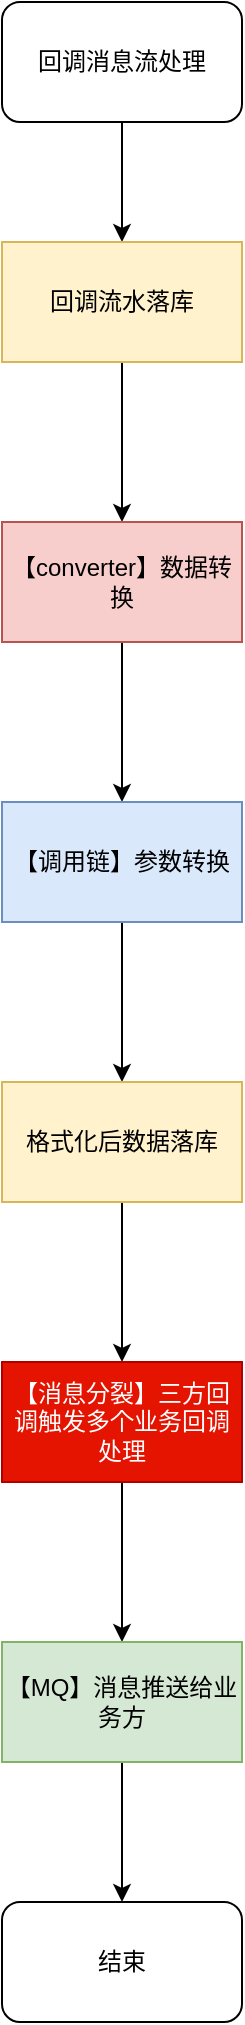 <mxfile version="15.9.1" type="github">
  <diagram id="DorsyRQs4nNyiqoCba-u" name="第 1 页">
    <mxGraphModel dx="946" dy="611" grid="1" gridSize="10" guides="1" tooltips="1" connect="1" arrows="1" fold="1" page="1" pageScale="1" pageWidth="827" pageHeight="1169" math="0" shadow="0">
      <root>
        <mxCell id="0" />
        <mxCell id="1" parent="0" />
        <mxCell id="0lhc6IeuRcLtqRtQlkX6-34" style="edgeStyle=orthogonalEdgeStyle;rounded=0;orthogonalLoop=1;jettySize=auto;html=1;" edge="1" parent="1" source="0lhc6IeuRcLtqRtQlkX6-32" target="0lhc6IeuRcLtqRtQlkX6-33">
          <mxGeometry relative="1" as="geometry" />
        </mxCell>
        <mxCell id="0lhc6IeuRcLtqRtQlkX6-32" value="回调消息流处理" style="rounded=1;whiteSpace=wrap;html=1;" vertex="1" parent="1">
          <mxGeometry x="360" y="30" width="120" height="60" as="geometry" />
        </mxCell>
        <mxCell id="0lhc6IeuRcLtqRtQlkX6-38" value="" style="edgeStyle=orthogonalEdgeStyle;rounded=0;orthogonalLoop=1;jettySize=auto;html=1;" edge="1" parent="1" source="0lhc6IeuRcLtqRtQlkX6-33" target="0lhc6IeuRcLtqRtQlkX6-37">
          <mxGeometry relative="1" as="geometry" />
        </mxCell>
        <mxCell id="0lhc6IeuRcLtqRtQlkX6-33" value="回调流水落库" style="rounded=0;whiteSpace=wrap;html=1;fillColor=#fff2cc;strokeColor=#d6b656;" vertex="1" parent="1">
          <mxGeometry x="360" y="150" width="120" height="60" as="geometry" />
        </mxCell>
        <mxCell id="0lhc6IeuRcLtqRtQlkX6-40" value="" style="edgeStyle=orthogonalEdgeStyle;rounded=0;orthogonalLoop=1;jettySize=auto;html=1;" edge="1" parent="1" source="0lhc6IeuRcLtqRtQlkX6-37" target="0lhc6IeuRcLtqRtQlkX6-39">
          <mxGeometry relative="1" as="geometry" />
        </mxCell>
        <mxCell id="0lhc6IeuRcLtqRtQlkX6-37" value="【converter】数据转换" style="rounded=0;whiteSpace=wrap;html=1;fillColor=#f8cecc;strokeColor=#b85450;" vertex="1" parent="1">
          <mxGeometry x="360" y="290" width="120" height="60" as="geometry" />
        </mxCell>
        <mxCell id="0lhc6IeuRcLtqRtQlkX6-44" value="" style="edgeStyle=orthogonalEdgeStyle;rounded=0;orthogonalLoop=1;jettySize=auto;html=1;" edge="1" parent="1" source="0lhc6IeuRcLtqRtQlkX6-39" target="0lhc6IeuRcLtqRtQlkX6-43">
          <mxGeometry relative="1" as="geometry" />
        </mxCell>
        <mxCell id="0lhc6IeuRcLtqRtQlkX6-39" value="【调用链】参数转换" style="whiteSpace=wrap;html=1;rounded=0;fillColor=#dae8fc;strokeColor=#6c8ebf;" vertex="1" parent="1">
          <mxGeometry x="360" y="430" width="120" height="60" as="geometry" />
        </mxCell>
        <mxCell id="0lhc6IeuRcLtqRtQlkX6-46" value="" style="edgeStyle=orthogonalEdgeStyle;rounded=0;orthogonalLoop=1;jettySize=auto;html=1;" edge="1" parent="1" source="0lhc6IeuRcLtqRtQlkX6-43" target="0lhc6IeuRcLtqRtQlkX6-45">
          <mxGeometry relative="1" as="geometry" />
        </mxCell>
        <mxCell id="0lhc6IeuRcLtqRtQlkX6-43" value="格式化后数据落库" style="whiteSpace=wrap;html=1;rounded=0;fillColor=#fff2cc;strokeColor=#d6b656;" vertex="1" parent="1">
          <mxGeometry x="360" y="570" width="120" height="60" as="geometry" />
        </mxCell>
        <mxCell id="0lhc6IeuRcLtqRtQlkX6-48" value="" style="edgeStyle=orthogonalEdgeStyle;rounded=0;orthogonalLoop=1;jettySize=auto;html=1;" edge="1" parent="1" source="0lhc6IeuRcLtqRtQlkX6-45" target="0lhc6IeuRcLtqRtQlkX6-47">
          <mxGeometry relative="1" as="geometry" />
        </mxCell>
        <mxCell id="0lhc6IeuRcLtqRtQlkX6-45" value="【消息分裂】三方回调触发多个业务回调处理" style="whiteSpace=wrap;html=1;rounded=0;fillColor=#e51400;fontColor=#ffffff;strokeColor=#B20000;" vertex="1" parent="1">
          <mxGeometry x="360" y="710" width="120" height="60" as="geometry" />
        </mxCell>
        <mxCell id="0lhc6IeuRcLtqRtQlkX6-50" style="edgeStyle=orthogonalEdgeStyle;rounded=0;orthogonalLoop=1;jettySize=auto;html=1;" edge="1" parent="1" source="0lhc6IeuRcLtqRtQlkX6-47" target="0lhc6IeuRcLtqRtQlkX6-49">
          <mxGeometry relative="1" as="geometry" />
        </mxCell>
        <mxCell id="0lhc6IeuRcLtqRtQlkX6-47" value="【MQ】消息推送给业务方" style="whiteSpace=wrap;html=1;rounded=0;fillColor=#d5e8d4;strokeColor=#82b366;" vertex="1" parent="1">
          <mxGeometry x="360" y="850" width="120" height="60" as="geometry" />
        </mxCell>
        <mxCell id="0lhc6IeuRcLtqRtQlkX6-49" value="结束" style="rounded=1;whiteSpace=wrap;html=1;" vertex="1" parent="1">
          <mxGeometry x="360" y="980" width="120" height="60" as="geometry" />
        </mxCell>
      </root>
    </mxGraphModel>
  </diagram>
</mxfile>
